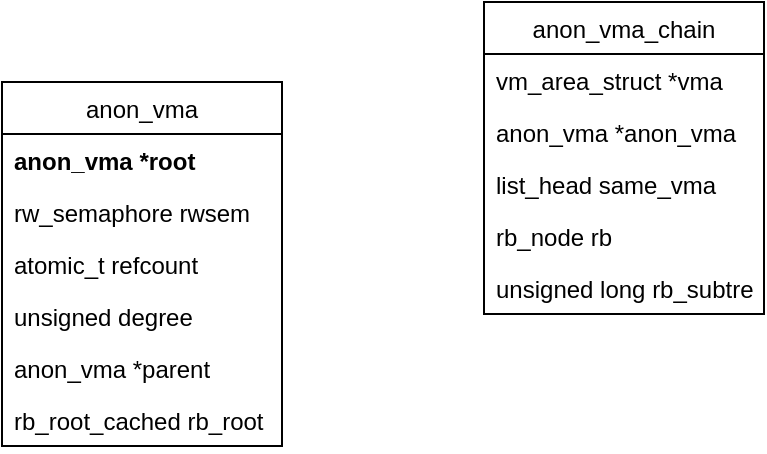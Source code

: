 <mxfile version="13.3.9" type="github">
  <diagram name="Page-1" id="efa7a0a1-bf9b-a30e-e6df-94a7791c09e9">
    <mxGraphModel dx="-300" dy="1673" grid="1" gridSize="10" guides="1" tooltips="1" connect="1" arrows="1" fold="1" page="1" pageScale="1" pageWidth="826" pageHeight="1169" background="#ffffff" math="0" shadow="0">
      <root>
        <mxCell id="0" />
        <mxCell id="1" parent="0" />
        <mxCell id="nwY6m16_pJTLb7L8zrL7-118" value="anon_vma" style="swimlane;fontStyle=0;childLayout=stackLayout;horizontal=1;startSize=26;fillColor=none;horizontalStack=0;resizeParent=1;resizeParentMax=0;resizeLast=0;collapsible=1;marginBottom=0;" parent="1" vertex="1">
          <mxGeometry x="1029" y="-310" width="140" height="182" as="geometry">
            <mxRectangle x="1060" y="-310" width="90" height="26" as="alternateBounds" />
          </mxGeometry>
        </mxCell>
        <mxCell id="nwY6m16_pJTLb7L8zrL7-119" value="anon_vma *root " style="text;strokeColor=none;fillColor=none;align=left;verticalAlign=top;spacingLeft=4;spacingRight=4;overflow=hidden;rotatable=0;points=[[0,0.5],[1,0.5]];portConstraint=eastwest;fontStyle=1" parent="nwY6m16_pJTLb7L8zrL7-118" vertex="1">
          <mxGeometry y="26" width="140" height="26" as="geometry" />
        </mxCell>
        <mxCell id="nwY6m16_pJTLb7L8zrL7-120" value="rw_semaphore rwsem" style="text;strokeColor=none;fillColor=none;align=left;verticalAlign=top;spacingLeft=4;spacingRight=4;overflow=hidden;rotatable=0;points=[[0,0.5],[1,0.5]];portConstraint=eastwest;" parent="nwY6m16_pJTLb7L8zrL7-118" vertex="1">
          <mxGeometry y="52" width="140" height="26" as="geometry" />
        </mxCell>
        <mxCell id="nwY6m16_pJTLb7L8zrL7-121" value="atomic_t refcount" style="text;strokeColor=none;fillColor=none;align=left;verticalAlign=top;spacingLeft=4;spacingRight=4;overflow=hidden;rotatable=0;points=[[0,0.5],[1,0.5]];portConstraint=eastwest;" parent="nwY6m16_pJTLb7L8zrL7-118" vertex="1">
          <mxGeometry y="78" width="140" height="26" as="geometry" />
        </mxCell>
        <mxCell id="nwY6m16_pJTLb7L8zrL7-122" value="unsigned degree" style="text;strokeColor=none;fillColor=none;align=left;verticalAlign=top;spacingLeft=4;spacingRight=4;overflow=hidden;rotatable=0;points=[[0,0.5],[1,0.5]];portConstraint=eastwest;" parent="nwY6m16_pJTLb7L8zrL7-118" vertex="1">
          <mxGeometry y="104" width="140" height="26" as="geometry" />
        </mxCell>
        <mxCell id="nwY6m16_pJTLb7L8zrL7-123" value="anon_vma *parent" style="text;strokeColor=none;fillColor=none;align=left;verticalAlign=top;spacingLeft=4;spacingRight=4;overflow=hidden;rotatable=0;points=[[0,0.5],[1,0.5]];portConstraint=eastwest;" parent="nwY6m16_pJTLb7L8zrL7-118" vertex="1">
          <mxGeometry y="130" width="140" height="26" as="geometry" />
        </mxCell>
        <mxCell id="nwY6m16_pJTLb7L8zrL7-124" value="rb_root_cached rb_root" style="text;strokeColor=none;fillColor=none;align=left;verticalAlign=top;spacingLeft=4;spacingRight=4;overflow=hidden;rotatable=0;points=[[0,0.5],[1,0.5]];portConstraint=eastwest;" parent="nwY6m16_pJTLb7L8zrL7-118" vertex="1">
          <mxGeometry y="156" width="140" height="26" as="geometry" />
        </mxCell>
        <mxCell id="Bi0oPLQqYDCLdLjuNE8o-1" value="anon_vma_chain" style="swimlane;fontStyle=0;childLayout=stackLayout;horizontal=1;startSize=26;fillColor=none;horizontalStack=0;resizeParent=1;resizeParentMax=0;resizeLast=0;collapsible=1;marginBottom=0;" vertex="1" parent="1">
          <mxGeometry x="1270" y="-350" width="140" height="156" as="geometry" />
        </mxCell>
        <mxCell id="Bi0oPLQqYDCLdLjuNE8o-2" value="vm_area_struct *vma" style="text;strokeColor=none;fillColor=none;align=left;verticalAlign=top;spacingLeft=4;spacingRight=4;overflow=hidden;rotatable=0;points=[[0,0.5],[1,0.5]];portConstraint=eastwest;" vertex="1" parent="Bi0oPLQqYDCLdLjuNE8o-1">
          <mxGeometry y="26" width="140" height="26" as="geometry" />
        </mxCell>
        <mxCell id="Bi0oPLQqYDCLdLjuNE8o-3" value="anon_vma *anon_vma" style="text;strokeColor=none;fillColor=none;align=left;verticalAlign=top;spacingLeft=4;spacingRight=4;overflow=hidden;rotatable=0;points=[[0,0.5],[1,0.5]];portConstraint=eastwest;" vertex="1" parent="Bi0oPLQqYDCLdLjuNE8o-1">
          <mxGeometry y="52" width="140" height="26" as="geometry" />
        </mxCell>
        <mxCell id="Bi0oPLQqYDCLdLjuNE8o-4" value="list_head same_vma" style="text;strokeColor=none;fillColor=none;align=left;verticalAlign=top;spacingLeft=4;spacingRight=4;overflow=hidden;rotatable=0;points=[[0,0.5],[1,0.5]];portConstraint=eastwest;" vertex="1" parent="Bi0oPLQqYDCLdLjuNE8o-1">
          <mxGeometry y="78" width="140" height="26" as="geometry" />
        </mxCell>
        <mxCell id="Bi0oPLQqYDCLdLjuNE8o-5" value="rb_node rb" style="text;strokeColor=none;fillColor=none;align=left;verticalAlign=top;spacingLeft=4;spacingRight=4;overflow=hidden;rotatable=0;points=[[0,0.5],[1,0.5]];portConstraint=eastwest;" vertex="1" parent="Bi0oPLQqYDCLdLjuNE8o-1">
          <mxGeometry y="104" width="140" height="26" as="geometry" />
        </mxCell>
        <mxCell id="Bi0oPLQqYDCLdLjuNE8o-6" value="unsigned long rb_subtree_last" style="text;strokeColor=none;fillColor=none;align=left;verticalAlign=top;spacingLeft=4;spacingRight=4;overflow=hidden;rotatable=0;points=[[0,0.5],[1,0.5]];portConstraint=eastwest;" vertex="1" parent="Bi0oPLQqYDCLdLjuNE8o-1">
          <mxGeometry y="130" width="140" height="26" as="geometry" />
        </mxCell>
      </root>
    </mxGraphModel>
  </diagram>
</mxfile>
